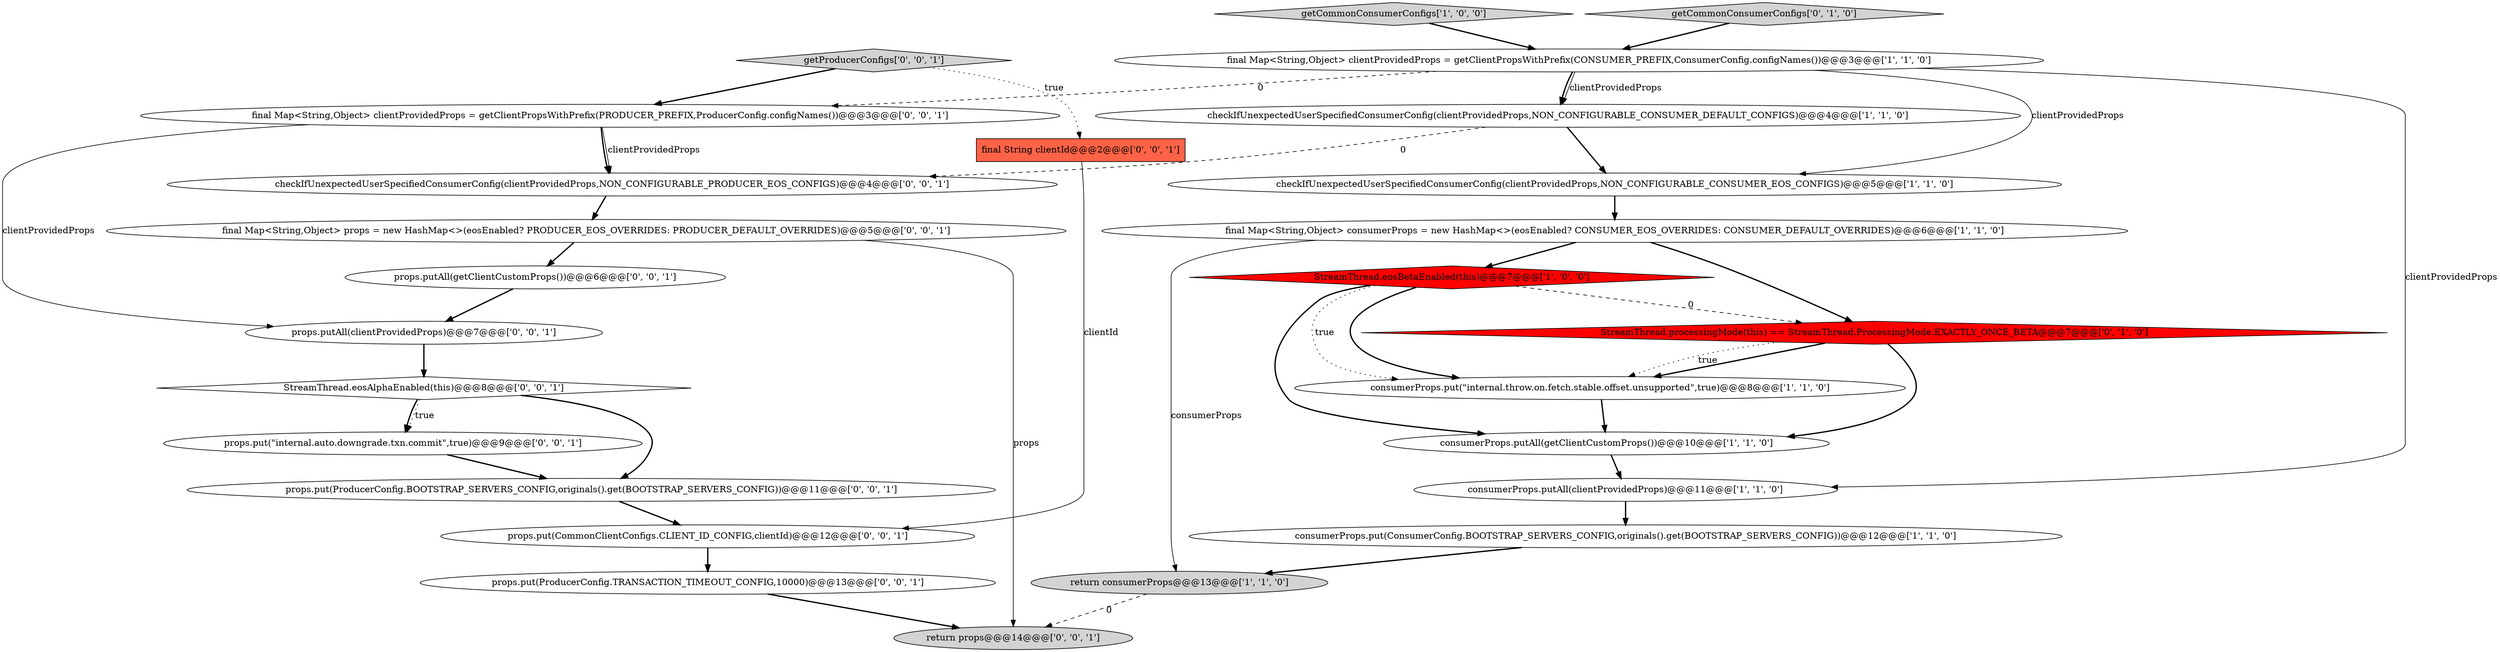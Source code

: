 digraph {
19 [style = filled, label = "checkIfUnexpectedUserSpecifiedConsumerConfig(clientProvidedProps,NON_CONFIGURABLE_PRODUCER_EOS_CONFIGS)@@@4@@@['0', '0', '1']", fillcolor = white, shape = ellipse image = "AAA0AAABBB3BBB"];
4 [style = filled, label = "checkIfUnexpectedUserSpecifiedConsumerConfig(clientProvidedProps,NON_CONFIGURABLE_CONSUMER_DEFAULT_CONFIGS)@@@4@@@['1', '1', '0']", fillcolor = white, shape = ellipse image = "AAA0AAABBB1BBB"];
7 [style = filled, label = "consumerProps.putAll(getClientCustomProps())@@@10@@@['1', '1', '0']", fillcolor = white, shape = ellipse image = "AAA0AAABBB1BBB"];
18 [style = filled, label = "props.put(CommonClientConfigs.CLIENT_ID_CONFIG,clientId)@@@12@@@['0', '0', '1']", fillcolor = white, shape = ellipse image = "AAA0AAABBB3BBB"];
6 [style = filled, label = "StreamThread.eosBetaEnabled(this)@@@7@@@['1', '0', '0']", fillcolor = red, shape = diamond image = "AAA1AAABBB1BBB"];
21 [style = filled, label = "props.put(ProducerConfig.BOOTSTRAP_SERVERS_CONFIG,originals().get(BOOTSTRAP_SERVERS_CONFIG))@@@11@@@['0', '0', '1']", fillcolor = white, shape = ellipse image = "AAA0AAABBB3BBB"];
3 [style = filled, label = "checkIfUnexpectedUserSpecifiedConsumerConfig(clientProvidedProps,NON_CONFIGURABLE_CONSUMER_EOS_CONFIGS)@@@5@@@['1', '1', '0']", fillcolor = white, shape = ellipse image = "AAA0AAABBB1BBB"];
2 [style = filled, label = "getCommonConsumerConfigs['1', '0', '0']", fillcolor = lightgray, shape = diamond image = "AAA0AAABBB1BBB"];
16 [style = filled, label = "props.put(ProducerConfig.TRANSACTION_TIMEOUT_CONFIG,10000)@@@13@@@['0', '0', '1']", fillcolor = white, shape = ellipse image = "AAA0AAABBB3BBB"];
14 [style = filled, label = "StreamThread.eosAlphaEnabled(this)@@@8@@@['0', '0', '1']", fillcolor = white, shape = diamond image = "AAA0AAABBB3BBB"];
10 [style = filled, label = "consumerProps.put(\"internal.throw.on.fetch.stable.offset.unsupported\",true)@@@8@@@['1', '1', '0']", fillcolor = white, shape = ellipse image = "AAA0AAABBB1BBB"];
12 [style = filled, label = "StreamThread.processingMode(this) == StreamThread.ProcessingMode.EXACTLY_ONCE_BETA@@@7@@@['0', '1', '0']", fillcolor = red, shape = diamond image = "AAA1AAABBB2BBB"];
13 [style = filled, label = "final String clientId@@@2@@@['0', '0', '1']", fillcolor = tomato, shape = box image = "AAA0AAABBB3BBB"];
1 [style = filled, label = "return consumerProps@@@13@@@['1', '1', '0']", fillcolor = lightgray, shape = ellipse image = "AAA0AAABBB1BBB"];
25 [style = filled, label = "props.put(\"internal.auto.downgrade.txn.commit\",true)@@@9@@@['0', '0', '1']", fillcolor = white, shape = ellipse image = "AAA0AAABBB3BBB"];
23 [style = filled, label = "final Map<String,Object> props = new HashMap<>(eosEnabled? PRODUCER_EOS_OVERRIDES: PRODUCER_DEFAULT_OVERRIDES)@@@5@@@['0', '0', '1']", fillcolor = white, shape = ellipse image = "AAA0AAABBB3BBB"];
5 [style = filled, label = "final Map<String,Object> clientProvidedProps = getClientPropsWithPrefix(CONSUMER_PREFIX,ConsumerConfig.configNames())@@@3@@@['1', '1', '0']", fillcolor = white, shape = ellipse image = "AAA0AAABBB1BBB"];
0 [style = filled, label = "final Map<String,Object> consumerProps = new HashMap<>(eosEnabled? CONSUMER_EOS_OVERRIDES: CONSUMER_DEFAULT_OVERRIDES)@@@6@@@['1', '1', '0']", fillcolor = white, shape = ellipse image = "AAA0AAABBB1BBB"];
9 [style = filled, label = "consumerProps.put(ConsumerConfig.BOOTSTRAP_SERVERS_CONFIG,originals().get(BOOTSTRAP_SERVERS_CONFIG))@@@12@@@['1', '1', '0']", fillcolor = white, shape = ellipse image = "AAA0AAABBB1BBB"];
24 [style = filled, label = "final Map<String,Object> clientProvidedProps = getClientPropsWithPrefix(PRODUCER_PREFIX,ProducerConfig.configNames())@@@3@@@['0', '0', '1']", fillcolor = white, shape = ellipse image = "AAA0AAABBB3BBB"];
20 [style = filled, label = "props.putAll(getClientCustomProps())@@@6@@@['0', '0', '1']", fillcolor = white, shape = ellipse image = "AAA0AAABBB3BBB"];
11 [style = filled, label = "getCommonConsumerConfigs['0', '1', '0']", fillcolor = lightgray, shape = diamond image = "AAA0AAABBB2BBB"];
15 [style = filled, label = "return props@@@14@@@['0', '0', '1']", fillcolor = lightgray, shape = ellipse image = "AAA0AAABBB3BBB"];
22 [style = filled, label = "getProducerConfigs['0', '0', '1']", fillcolor = lightgray, shape = diamond image = "AAA0AAABBB3BBB"];
17 [style = filled, label = "props.putAll(clientProvidedProps)@@@7@@@['0', '0', '1']", fillcolor = white, shape = ellipse image = "AAA0AAABBB3BBB"];
8 [style = filled, label = "consumerProps.putAll(clientProvidedProps)@@@11@@@['1', '1', '0']", fillcolor = white, shape = ellipse image = "AAA0AAABBB1BBB"];
16->15 [style = bold, label=""];
4->3 [style = bold, label=""];
23->20 [style = bold, label=""];
20->17 [style = bold, label=""];
14->25 [style = bold, label=""];
24->19 [style = bold, label=""];
24->19 [style = solid, label="clientProvidedProps"];
0->6 [style = bold, label=""];
1->15 [style = dashed, label="0"];
0->12 [style = bold, label=""];
5->24 [style = dashed, label="0"];
5->8 [style = solid, label="clientProvidedProps"];
0->1 [style = solid, label="consumerProps"];
7->8 [style = bold, label=""];
10->7 [style = bold, label=""];
12->7 [style = bold, label=""];
21->18 [style = bold, label=""];
3->0 [style = bold, label=""];
6->12 [style = dashed, label="0"];
13->18 [style = solid, label="clientId"];
6->10 [style = dotted, label="true"];
5->4 [style = solid, label="clientProvidedProps"];
11->5 [style = bold, label=""];
12->10 [style = bold, label=""];
12->10 [style = dotted, label="true"];
24->17 [style = solid, label="clientProvidedProps"];
5->3 [style = solid, label="clientProvidedProps"];
17->14 [style = bold, label=""];
19->23 [style = bold, label=""];
6->10 [style = bold, label=""];
5->4 [style = bold, label=""];
14->25 [style = dotted, label="true"];
22->13 [style = dotted, label="true"];
8->9 [style = bold, label=""];
23->15 [style = solid, label="props"];
4->19 [style = dashed, label="0"];
22->24 [style = bold, label=""];
6->7 [style = bold, label=""];
9->1 [style = bold, label=""];
14->21 [style = bold, label=""];
25->21 [style = bold, label=""];
2->5 [style = bold, label=""];
18->16 [style = bold, label=""];
}
